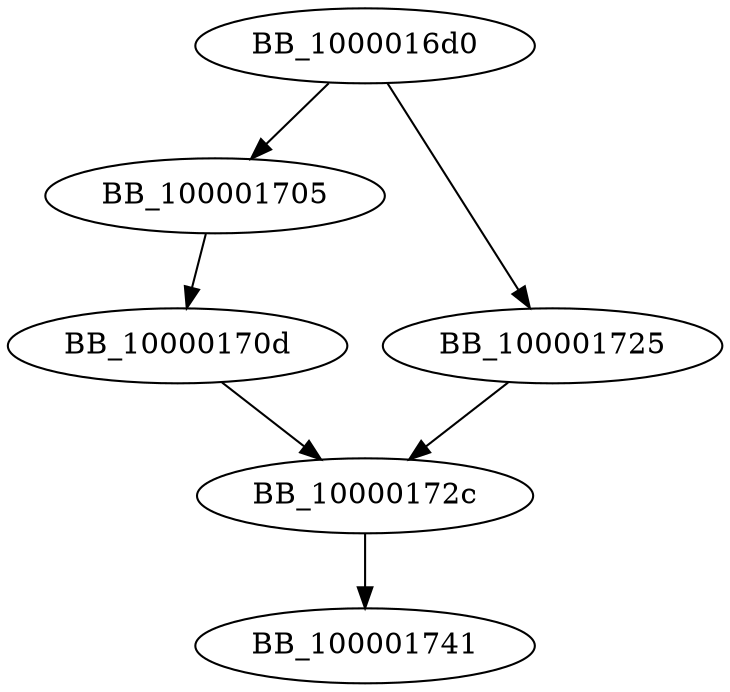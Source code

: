 DiGraph __ZNSt6vectorIhSaIhEEC2ERKS1_{
BB_1000016d0->BB_100001705
BB_1000016d0->BB_100001725
BB_100001705->BB_10000170d
BB_10000170d->BB_10000172c
BB_100001725->BB_10000172c
BB_10000172c->BB_100001741
}
